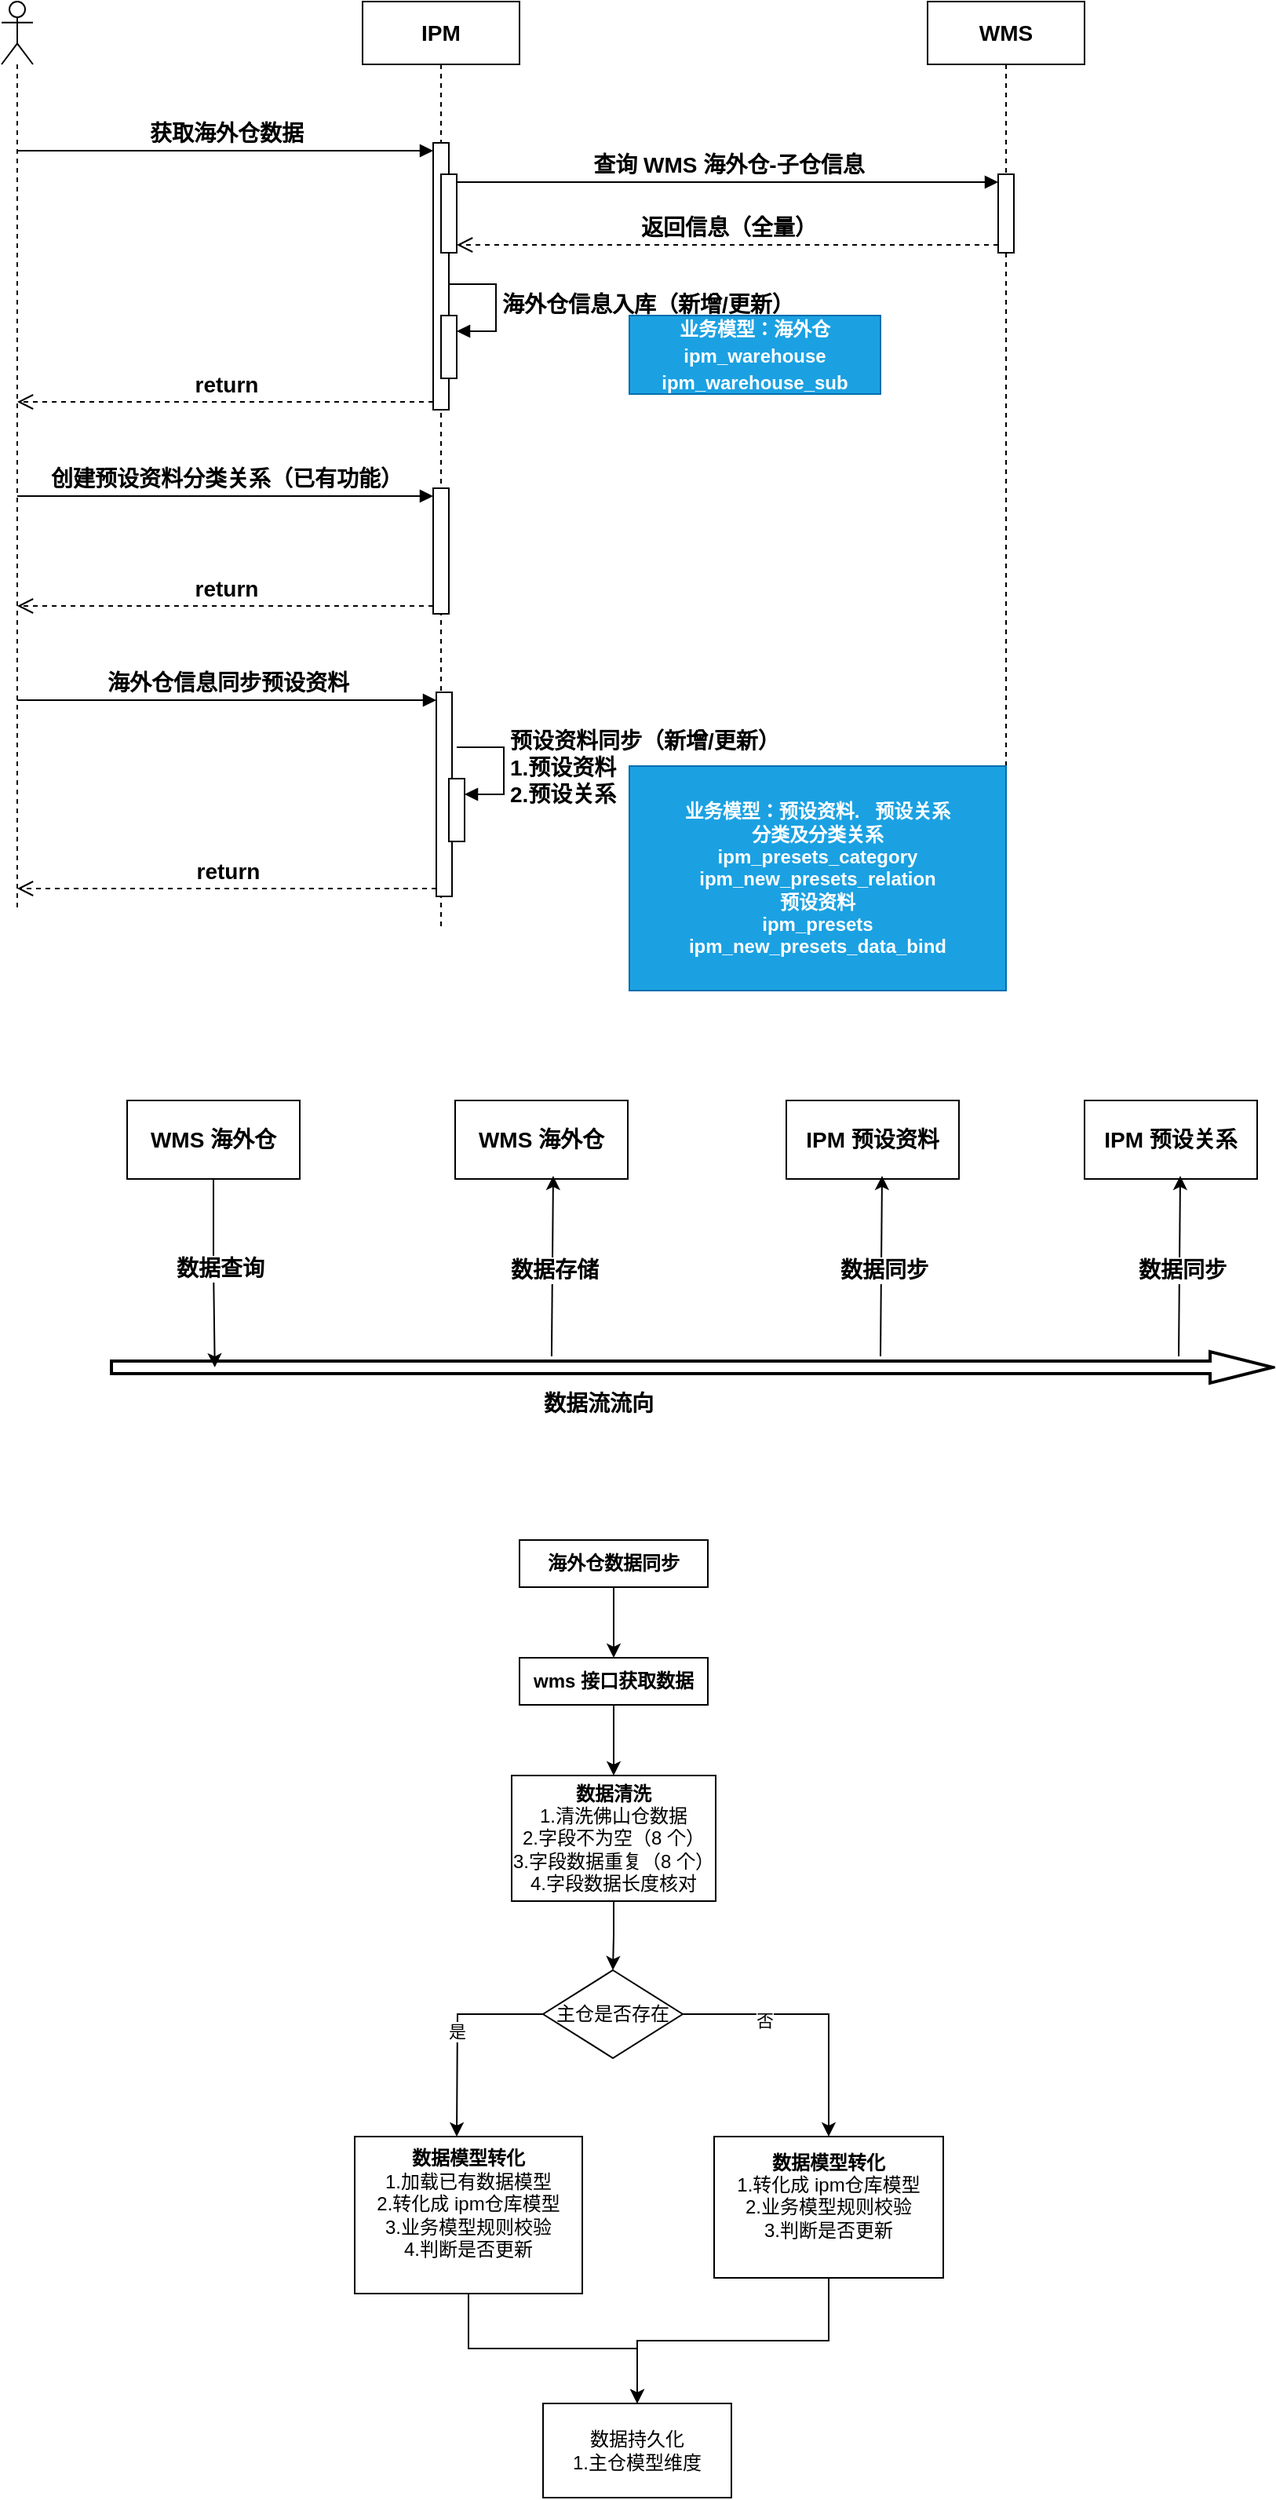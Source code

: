 <mxfile version="24.6.4" type="github">
  <diagram name="第 1 页" id="Jsab-jnm6UaxY9wLTbV5">
    <mxGraphModel dx="1060" dy="646" grid="1" gridSize="10" guides="1" tooltips="1" connect="1" arrows="1" fold="1" page="1" pageScale="1" pageWidth="827" pageHeight="1169" math="0" shadow="0">
      <root>
        <mxCell id="0" />
        <mxCell id="1" parent="0" />
        <mxCell id="QJWTps0vCfm2FNkZpQqd-5" value="&lt;span style=&quot;font-size: 14px;&quot;&gt;&lt;font style=&quot;font-size: 14px;&quot;&gt;IPM&lt;/font&gt;&lt;/span&gt;" style="shape=umlLifeline;perimeter=lifelinePerimeter;whiteSpace=wrap;html=1;container=1;dropTarget=0;collapsible=0;recursiveResize=0;outlineConnect=0;portConstraint=eastwest;newEdgeStyle={&quot;curved&quot;:0,&quot;rounded&quot;:0};fontStyle=1;fontSize=14;" vertex="1" parent="1">
          <mxGeometry x="290" y="210" width="100" height="590" as="geometry" />
        </mxCell>
        <mxCell id="QJWTps0vCfm2FNkZpQqd-6" value="" style="html=1;points=[[0,0,0,0,5],[0,1,0,0,-5],[1,0,0,0,5],[1,1,0,0,-5]];perimeter=orthogonalPerimeter;outlineConnect=0;targetShapes=umlLifeline;portConstraint=eastwest;newEdgeStyle={&quot;curved&quot;:0,&quot;rounded&quot;:0};fontStyle=1;fontSize=14;" vertex="1" parent="QJWTps0vCfm2FNkZpQqd-5">
          <mxGeometry x="45" y="90" width="10" height="170" as="geometry" />
        </mxCell>
        <mxCell id="QJWTps0vCfm2FNkZpQqd-14" value="" style="html=1;points=[[0,0,0,0,5],[0,1,0,0,-5],[1,0,0,0,5],[1,1,0,0,-5]];perimeter=orthogonalPerimeter;outlineConnect=0;targetShapes=umlLifeline;portConstraint=eastwest;newEdgeStyle={&quot;curved&quot;:0,&quot;rounded&quot;:0};fontStyle=1;fontSize=14;" vertex="1" parent="QJWTps0vCfm2FNkZpQqd-5">
          <mxGeometry x="50" y="110" width="10" height="50" as="geometry" />
        </mxCell>
        <mxCell id="QJWTps0vCfm2FNkZpQqd-15" value="" style="html=1;points=[[0,0,0,0,5],[0,1,0,0,-5],[1,0,0,0,5],[1,1,0,0,-5]];perimeter=orthogonalPerimeter;outlineConnect=0;targetShapes=umlLifeline;portConstraint=eastwest;newEdgeStyle={&quot;curved&quot;:0,&quot;rounded&quot;:0};fontStyle=1;fontSize=14;" vertex="1" parent="QJWTps0vCfm2FNkZpQqd-5">
          <mxGeometry x="50" y="200" width="10" height="40" as="geometry" />
        </mxCell>
        <mxCell id="QJWTps0vCfm2FNkZpQqd-16" value="海外仓信息入库（新增/更新）" style="html=1;align=left;spacingLeft=2;endArrow=block;rounded=0;edgeStyle=orthogonalEdgeStyle;curved=0;rounded=0;fontStyle=1;fontSize=14;" edge="1" target="QJWTps0vCfm2FNkZpQqd-15" parent="QJWTps0vCfm2FNkZpQqd-5">
          <mxGeometry relative="1" as="geometry">
            <mxPoint x="55" y="180" as="sourcePoint" />
            <Array as="points">
              <mxPoint x="85" y="210" />
            </Array>
          </mxGeometry>
        </mxCell>
        <mxCell id="QJWTps0vCfm2FNkZpQqd-18" value="" style="html=1;points=[[0,0,0,0,5],[0,1,0,0,-5],[1,0,0,0,5],[1,1,0,0,-5]];perimeter=orthogonalPerimeter;outlineConnect=0;targetShapes=umlLifeline;portConstraint=eastwest;newEdgeStyle={&quot;curved&quot;:0,&quot;rounded&quot;:0};fontStyle=1;fontSize=14;" vertex="1" parent="QJWTps0vCfm2FNkZpQqd-5">
          <mxGeometry x="47" y="440" width="10" height="130" as="geometry" />
        </mxCell>
        <mxCell id="QJWTps0vCfm2FNkZpQqd-22" value="" style="html=1;points=[[0,0,0,0,5],[0,1,0,0,-5],[1,0,0,0,5],[1,1,0,0,-5]];perimeter=orthogonalPerimeter;outlineConnect=0;targetShapes=umlLifeline;portConstraint=eastwest;newEdgeStyle={&quot;curved&quot;:0,&quot;rounded&quot;:0};fontStyle=1;fontSize=14;" vertex="1" parent="QJWTps0vCfm2FNkZpQqd-5">
          <mxGeometry x="55" y="495" width="10" height="40" as="geometry" />
        </mxCell>
        <mxCell id="QJWTps0vCfm2FNkZpQqd-23" value="预设资料同步（新增/更新）&lt;div style=&quot;font-size: 14px;&quot;&gt;1.预设资料&lt;/div&gt;&lt;div style=&quot;font-size: 14px;&quot;&gt;2.预设关系&lt;/div&gt;" style="html=1;align=left;spacingLeft=2;endArrow=block;rounded=0;edgeStyle=orthogonalEdgeStyle;curved=0;rounded=0;fontStyle=1;fontSize=14;" edge="1" target="QJWTps0vCfm2FNkZpQqd-22" parent="QJWTps0vCfm2FNkZpQqd-5">
          <mxGeometry relative="1" as="geometry">
            <mxPoint x="60" y="475" as="sourcePoint" />
            <Array as="points">
              <mxPoint x="90" y="505" />
            </Array>
          </mxGeometry>
        </mxCell>
        <mxCell id="QJWTps0vCfm2FNkZpQqd-25" value="" style="html=1;points=[[0,0,0,0,5],[0,1,0,0,-5],[1,0,0,0,5],[1,1,0,0,-5]];perimeter=orthogonalPerimeter;outlineConnect=0;targetShapes=umlLifeline;portConstraint=eastwest;newEdgeStyle={&quot;curved&quot;:0,&quot;rounded&quot;:0};fontStyle=1;fontSize=14;" vertex="1" parent="QJWTps0vCfm2FNkZpQqd-5">
          <mxGeometry x="45" y="310" width="10" height="80" as="geometry" />
        </mxCell>
        <mxCell id="QJWTps0vCfm2FNkZpQqd-9" value="&lt;font style=&quot;font-size: 14px;&quot;&gt;WMS&lt;/font&gt;" style="shape=umlLifeline;perimeter=lifelinePerimeter;whiteSpace=wrap;html=1;container=1;dropTarget=0;collapsible=0;recursiveResize=0;outlineConnect=0;portConstraint=eastwest;newEdgeStyle={&quot;curved&quot;:0,&quot;rounded&quot;:0};fontStyle=1;fontSize=14;" vertex="1" parent="1">
          <mxGeometry x="650" y="210" width="100" height="590" as="geometry" />
        </mxCell>
        <mxCell id="QJWTps0vCfm2FNkZpQqd-10" value="" style="html=1;points=[[0,0,0,0,5],[0,1,0,0,-5],[1,0,0,0,5],[1,1,0,0,-5]];perimeter=orthogonalPerimeter;outlineConnect=0;targetShapes=umlLifeline;portConstraint=eastwest;newEdgeStyle={&quot;curved&quot;:0,&quot;rounded&quot;:0};fontStyle=1;fontSize=14;" vertex="1" parent="QJWTps0vCfm2FNkZpQqd-9">
          <mxGeometry x="45" y="110" width="10" height="50" as="geometry" />
        </mxCell>
        <mxCell id="QJWTps0vCfm2FNkZpQqd-11" value="查询 WMS 海外仓-子仓信息" style="html=1;verticalAlign=bottom;endArrow=block;curved=0;rounded=0;entryX=0;entryY=0;entryDx=0;entryDy=5;exitX=1;exitY=0;exitDx=0;exitDy=5;exitPerimeter=0;fontStyle=1;fontSize=14;" edge="1" target="QJWTps0vCfm2FNkZpQqd-10" parent="1" source="QJWTps0vCfm2FNkZpQqd-14">
          <mxGeometry relative="1" as="geometry">
            <mxPoint x="515" y="325" as="sourcePoint" />
          </mxGeometry>
        </mxCell>
        <mxCell id="QJWTps0vCfm2FNkZpQqd-12" value="返回信息（全量）" style="html=1;verticalAlign=bottom;endArrow=open;dashed=1;endSize=8;curved=0;rounded=0;exitX=0;exitY=1;exitDx=0;exitDy=-5;entryX=1;entryY=1;entryDx=0;entryDy=-5;entryPerimeter=0;fontStyle=1;fontSize=14;" edge="1" source="QJWTps0vCfm2FNkZpQqd-10" parent="1" target="QJWTps0vCfm2FNkZpQqd-14">
          <mxGeometry relative="1" as="geometry">
            <mxPoint x="510" y="365" as="targetPoint" />
          </mxGeometry>
        </mxCell>
        <mxCell id="QJWTps0vCfm2FNkZpQqd-17" value="&lt;font style=&quot;font-size: 12px;&quot;&gt;业务模型：海外仓&lt;/font&gt;&lt;div&gt;&lt;font style=&quot;font-size: 12px;&quot;&gt;ipm_warehouse&lt;/font&gt;&lt;/div&gt;&lt;div&gt;&lt;font style=&quot;font-size: 12px;&quot;&gt;ipm_warehouse_sub&lt;/font&gt;&lt;/div&gt;" style="html=1;whiteSpace=wrap;fillColor=#1ba1e2;fontColor=#ffffff;strokeColor=#006EAF;fontStyle=1;fontSize=14;" vertex="1" parent="1">
          <mxGeometry x="460" y="410" width="160" height="50" as="geometry" />
        </mxCell>
        <mxCell id="QJWTps0vCfm2FNkZpQqd-21" value="" style="shape=umlLifeline;perimeter=lifelinePerimeter;whiteSpace=wrap;html=1;container=1;dropTarget=0;collapsible=0;recursiveResize=0;outlineConnect=0;portConstraint=eastwest;newEdgeStyle={&quot;curved&quot;:0,&quot;rounded&quot;:0};participant=umlActor;fontStyle=1;fontSize=14;" vertex="1" parent="1">
          <mxGeometry x="60" y="210" width="20" height="580" as="geometry" />
        </mxCell>
        <mxCell id="QJWTps0vCfm2FNkZpQqd-7" value="获取海外仓数据" style="html=1;verticalAlign=bottom;endArrow=block;curved=0;rounded=0;entryX=0;entryY=0;entryDx=0;entryDy=5;fontStyle=1;fontSize=14;" edge="1" target="QJWTps0vCfm2FNkZpQqd-6" parent="1" source="QJWTps0vCfm2FNkZpQqd-21">
          <mxGeometry relative="1" as="geometry">
            <mxPoint x="240" y="305" as="sourcePoint" />
          </mxGeometry>
        </mxCell>
        <mxCell id="QJWTps0vCfm2FNkZpQqd-8" value="return" style="html=1;verticalAlign=bottom;endArrow=open;dashed=1;endSize=8;curved=0;rounded=0;exitX=0;exitY=1;exitDx=0;exitDy=-5;fontStyle=1;fontSize=14;" edge="1" source="QJWTps0vCfm2FNkZpQqd-6" parent="1" target="QJWTps0vCfm2FNkZpQqd-21">
          <mxGeometry relative="1" as="geometry">
            <mxPoint x="250" y="465" as="targetPoint" />
          </mxGeometry>
        </mxCell>
        <mxCell id="QJWTps0vCfm2FNkZpQqd-19" value="海外仓信息同步预设资料" style="html=1;verticalAlign=bottom;endArrow=block;curved=0;rounded=0;entryX=0;entryY=0;entryDx=0;entryDy=5;fontStyle=1;fontSize=14;" edge="1" target="QJWTps0vCfm2FNkZpQqd-18" parent="1" source="QJWTps0vCfm2FNkZpQqd-21">
          <mxGeometry relative="1" as="geometry">
            <mxPoint x="109.5" y="655.0" as="sourcePoint" />
          </mxGeometry>
        </mxCell>
        <mxCell id="QJWTps0vCfm2FNkZpQqd-20" value="return" style="html=1;verticalAlign=bottom;endArrow=open;dashed=1;endSize=8;curved=0;rounded=0;exitX=0;exitY=1;exitDx=0;exitDy=-5;fontStyle=1;fontSize=14;" edge="1" source="QJWTps0vCfm2FNkZpQqd-18" parent="1" target="QJWTps0vCfm2FNkZpQqd-21">
          <mxGeometry relative="1" as="geometry">
            <mxPoint x="109.5" y="775.0" as="targetPoint" />
          </mxGeometry>
        </mxCell>
        <mxCell id="QJWTps0vCfm2FNkZpQqd-24" value="&lt;font style=&quot;font-size: 12px;&quot;&gt;业务模型：预设资料.&amp;nbsp; &amp;nbsp;&lt;/font&gt;&lt;span style=&quot;background-color: initial;&quot;&gt;预设关系&lt;/span&gt;&lt;div style=&quot;font-size: 12px;&quot;&gt;&lt;font style=&quot;font-size: 12px;&quot;&gt;&lt;div&gt;分类及分类关系&lt;/div&gt;&lt;div&gt;ipm_presets_category&lt;/div&gt;&lt;div&gt;ipm_new_presets_relation&lt;/div&gt;&lt;div&gt;预设资料&lt;/div&gt;&lt;div&gt;ipm_presets&lt;/div&gt;&lt;div&gt;ipm_new_presets_data_bind&lt;/div&gt;&lt;/font&gt;&lt;/div&gt;" style="html=1;whiteSpace=wrap;fillColor=#1ba1e2;fontColor=#ffffff;strokeColor=#006EAF;fontStyle=1;fontSize=12;" vertex="1" parent="1">
          <mxGeometry x="460" y="697" width="240" height="143" as="geometry" />
        </mxCell>
        <mxCell id="QJWTps0vCfm2FNkZpQqd-26" value="创建预设资料分类关系（已有功能）" style="html=1;verticalAlign=bottom;endArrow=block;curved=0;rounded=0;entryX=0;entryY=0;entryDx=0;entryDy=5;fontStyle=1;fontSize=14;" edge="1" target="QJWTps0vCfm2FNkZpQqd-25" parent="1" source="QJWTps0vCfm2FNkZpQqd-21">
          <mxGeometry relative="1" as="geometry">
            <mxPoint x="265" y="525" as="sourcePoint" />
          </mxGeometry>
        </mxCell>
        <mxCell id="QJWTps0vCfm2FNkZpQqd-27" value="return" style="html=1;verticalAlign=bottom;endArrow=open;dashed=1;endSize=8;curved=0;rounded=0;exitX=0;exitY=1;exitDx=0;exitDy=-5;fontStyle=1;fontSize=14;" edge="1" source="QJWTps0vCfm2FNkZpQqd-25" parent="1" target="QJWTps0vCfm2FNkZpQqd-21">
          <mxGeometry relative="1" as="geometry">
            <mxPoint x="265" y="595" as="targetPoint" />
          </mxGeometry>
        </mxCell>
        <mxCell id="QJWTps0vCfm2FNkZpQqd-28" value="WMS 海外仓" style="html=1;whiteSpace=wrap;fontStyle=1;fontSize=14;" vertex="1" parent="1">
          <mxGeometry x="140" y="910" width="110" height="50" as="geometry" />
        </mxCell>
        <mxCell id="QJWTps0vCfm2FNkZpQqd-29" value="WMS 海外仓" style="html=1;whiteSpace=wrap;fontStyle=1;fontSize=14;" vertex="1" parent="1">
          <mxGeometry x="349" y="910" width="110" height="50" as="geometry" />
        </mxCell>
        <mxCell id="QJWTps0vCfm2FNkZpQqd-30" value="IPM 预设资料" style="html=1;whiteSpace=wrap;fontStyle=1;fontSize=14;" vertex="1" parent="1">
          <mxGeometry x="560" y="910" width="110" height="50" as="geometry" />
        </mxCell>
        <mxCell id="QJWTps0vCfm2FNkZpQqd-31" value="IPM 预设关系" style="html=1;whiteSpace=wrap;fontStyle=1;fontSize=14;" vertex="1" parent="1">
          <mxGeometry x="750" y="910" width="110" height="50" as="geometry" />
        </mxCell>
        <mxCell id="QJWTps0vCfm2FNkZpQqd-32" value="" style="verticalLabelPosition=bottom;verticalAlign=top;html=1;strokeWidth=2;shape=mxgraph.arrows2.arrow;dy=0.6;dx=40;notch=0;fontStyle=1;fontSize=14;" vertex="1" parent="1">
          <mxGeometry x="130" y="1070" width="740" height="20" as="geometry" />
        </mxCell>
        <mxCell id="QJWTps0vCfm2FNkZpQqd-33" style="edgeStyle=orthogonalEdgeStyle;rounded=0;orthogonalLoop=1;jettySize=auto;html=1;exitX=0.5;exitY=1;exitDx=0;exitDy=0;entryX=0.089;entryY=0.5;entryDx=0;entryDy=0;entryPerimeter=0;fontStyle=1;fontSize=14;" edge="1" parent="1" source="QJWTps0vCfm2FNkZpQqd-28" target="QJWTps0vCfm2FNkZpQqd-32">
          <mxGeometry relative="1" as="geometry" />
        </mxCell>
        <mxCell id="QJWTps0vCfm2FNkZpQqd-34" value="数据查询" style="edgeLabel;html=1;align=center;verticalAlign=middle;resizable=0;points=[];fontStyle=1;fontSize=14;" vertex="1" connectable="0" parent="QJWTps0vCfm2FNkZpQqd-33">
          <mxGeometry x="-0.042" y="3" relative="1" as="geometry">
            <mxPoint as="offset" />
          </mxGeometry>
        </mxCell>
        <mxCell id="QJWTps0vCfm2FNkZpQqd-35" value="" style="endArrow=classic;html=1;rounded=0;entryX=0.568;entryY=0.96;entryDx=0;entryDy=0;entryPerimeter=0;exitX=0.379;exitY=0.15;exitDx=0;exitDy=0;exitPerimeter=0;fontStyle=1;fontSize=14;" edge="1" parent="1" source="QJWTps0vCfm2FNkZpQqd-32" target="QJWTps0vCfm2FNkZpQqd-29">
          <mxGeometry width="50" height="50" relative="1" as="geometry">
            <mxPoint x="411" y="1040" as="sourcePoint" />
            <mxPoint x="410" y="1000" as="targetPoint" />
          </mxGeometry>
        </mxCell>
        <mxCell id="QJWTps0vCfm2FNkZpQqd-36" value="数据存储" style="edgeLabel;html=1;align=center;verticalAlign=middle;resizable=0;points=[];fontStyle=1;fontSize=14;" vertex="1" connectable="0" parent="QJWTps0vCfm2FNkZpQqd-35">
          <mxGeometry x="-0.204" y="-2" relative="1" as="geometry">
            <mxPoint x="-1" y="-9" as="offset" />
          </mxGeometry>
        </mxCell>
        <mxCell id="QJWTps0vCfm2FNkZpQqd-37" value="" style="endArrow=classic;html=1;rounded=0;entryX=0.568;entryY=0.96;entryDx=0;entryDy=0;entryPerimeter=0;exitX=0.379;exitY=0.15;exitDx=0;exitDy=0;exitPerimeter=0;fontStyle=1;fontSize=14;" edge="1" parent="1">
          <mxGeometry width="50" height="50" relative="1" as="geometry">
            <mxPoint x="620" y="1073" as="sourcePoint" />
            <mxPoint x="621" y="958" as="targetPoint" />
          </mxGeometry>
        </mxCell>
        <mxCell id="QJWTps0vCfm2FNkZpQqd-38" value="数据同步" style="edgeLabel;html=1;align=center;verticalAlign=middle;resizable=0;points=[];fontStyle=1;fontSize=14;" vertex="1" connectable="0" parent="QJWTps0vCfm2FNkZpQqd-37">
          <mxGeometry x="-0.204" y="-2" relative="1" as="geometry">
            <mxPoint x="-1" y="-9" as="offset" />
          </mxGeometry>
        </mxCell>
        <mxCell id="QJWTps0vCfm2FNkZpQqd-39" value="" style="endArrow=classic;html=1;rounded=0;entryX=0.568;entryY=0.96;entryDx=0;entryDy=0;entryPerimeter=0;exitX=0.379;exitY=0.15;exitDx=0;exitDy=0;exitPerimeter=0;fontStyle=1;fontSize=14;" edge="1" parent="1">
          <mxGeometry width="50" height="50" relative="1" as="geometry">
            <mxPoint x="810" y="1073" as="sourcePoint" />
            <mxPoint x="811" y="958" as="targetPoint" />
          </mxGeometry>
        </mxCell>
        <mxCell id="QJWTps0vCfm2FNkZpQqd-40" value="数据同步" style="edgeLabel;html=1;align=center;verticalAlign=middle;resizable=0;points=[];fontStyle=1;fontSize=14;" vertex="1" connectable="0" parent="QJWTps0vCfm2FNkZpQqd-39">
          <mxGeometry x="-0.204" y="-2" relative="1" as="geometry">
            <mxPoint x="-1" y="-9" as="offset" />
          </mxGeometry>
        </mxCell>
        <mxCell id="QJWTps0vCfm2FNkZpQqd-41" value="&lt;font style=&quot;font-size: 14px;&quot;&gt;数据流流向&lt;/font&gt;" style="text;html=1;align=center;verticalAlign=middle;resizable=0;points=[];autosize=1;strokeColor=none;fillColor=none;fontStyle=1;fontSize=14;" vertex="1" parent="1">
          <mxGeometry x="395" y="1088" width="90" height="30" as="geometry" />
        </mxCell>
        <mxCell id="QJWTps0vCfm2FNkZpQqd-47" style="edgeStyle=orthogonalEdgeStyle;rounded=0;orthogonalLoop=1;jettySize=auto;html=1;exitX=0.5;exitY=1;exitDx=0;exitDy=0;" edge="1" parent="1" source="QJWTps0vCfm2FNkZpQqd-45" target="QJWTps0vCfm2FNkZpQqd-46">
          <mxGeometry relative="1" as="geometry" />
        </mxCell>
        <mxCell id="QJWTps0vCfm2FNkZpQqd-45" value="&lt;b&gt;海外仓数据同步&lt;/b&gt;" style="rounded=0;whiteSpace=wrap;html=1;" vertex="1" parent="1">
          <mxGeometry x="390" y="1190" width="120" height="30" as="geometry" />
        </mxCell>
        <mxCell id="QJWTps0vCfm2FNkZpQqd-49" style="edgeStyle=orthogonalEdgeStyle;rounded=0;orthogonalLoop=1;jettySize=auto;html=1;exitX=0.5;exitY=1;exitDx=0;exitDy=0;entryX=0.5;entryY=0;entryDx=0;entryDy=0;" edge="1" parent="1" source="QJWTps0vCfm2FNkZpQqd-46" target="QJWTps0vCfm2FNkZpQqd-48">
          <mxGeometry relative="1" as="geometry" />
        </mxCell>
        <mxCell id="QJWTps0vCfm2FNkZpQqd-46" value="&lt;b&gt;wms 接口获取数据&lt;/b&gt;" style="rounded=0;whiteSpace=wrap;html=1;" vertex="1" parent="1">
          <mxGeometry x="390" y="1265" width="120" height="30" as="geometry" />
        </mxCell>
        <mxCell id="QJWTps0vCfm2FNkZpQqd-51" style="edgeStyle=orthogonalEdgeStyle;rounded=0;orthogonalLoop=1;jettySize=auto;html=1;exitX=0.5;exitY=1;exitDx=0;exitDy=0;entryX=0.5;entryY=0;entryDx=0;entryDy=0;" edge="1" parent="1" source="QJWTps0vCfm2FNkZpQqd-48" target="QJWTps0vCfm2FNkZpQqd-52">
          <mxGeometry relative="1" as="geometry" />
        </mxCell>
        <mxCell id="QJWTps0vCfm2FNkZpQqd-48" value="&lt;b&gt;数据清洗&lt;/b&gt;&lt;div&gt;1.清洗佛山仓数据&lt;br&gt;&lt;div&gt;2.字段不为空（8 个）&lt;/div&gt;&lt;div&gt;3.字段数据重复（8 个）&lt;/div&gt;&lt;div&gt;4.字段数据长度核对&lt;/div&gt;&lt;/div&gt;" style="rounded=0;whiteSpace=wrap;html=1;" vertex="1" parent="1">
          <mxGeometry x="385" y="1340" width="130" height="80" as="geometry" />
        </mxCell>
        <mxCell id="QJWTps0vCfm2FNkZpQqd-59" style="edgeStyle=orthogonalEdgeStyle;rounded=0;orthogonalLoop=1;jettySize=auto;html=1;exitX=0.5;exitY=1;exitDx=0;exitDy=0;" edge="1" parent="1" source="QJWTps0vCfm2FNkZpQqd-50" target="QJWTps0vCfm2FNkZpQqd-58">
          <mxGeometry relative="1" as="geometry" />
        </mxCell>
        <mxCell id="QJWTps0vCfm2FNkZpQqd-50" value="&lt;div&gt;&lt;b&gt;数据模型转化&lt;/b&gt;&lt;/div&gt;&lt;div&gt;1.加载已有数据模型&lt;/div&gt;&lt;div&gt;2.转化成 ipm仓库模型&lt;/div&gt;&lt;div&gt;3.业务模型规则校验&lt;/div&gt;&lt;div&gt;4.判断是否更新&lt;/div&gt;&lt;div&gt;&lt;br&gt;&lt;/div&gt;" style="rounded=0;whiteSpace=wrap;html=1;" vertex="1" parent="1">
          <mxGeometry x="285" y="1570" width="145" height="100" as="geometry" />
        </mxCell>
        <mxCell id="QJWTps0vCfm2FNkZpQqd-53" style="edgeStyle=orthogonalEdgeStyle;rounded=0;orthogonalLoop=1;jettySize=auto;html=1;exitX=0;exitY=0.5;exitDx=0;exitDy=0;" edge="1" parent="1" source="QJWTps0vCfm2FNkZpQqd-52">
          <mxGeometry relative="1" as="geometry">
            <mxPoint x="404.44" y="1490" as="sourcePoint" />
            <mxPoint x="350" y="1570" as="targetPoint" />
          </mxGeometry>
        </mxCell>
        <mxCell id="QJWTps0vCfm2FNkZpQqd-54" value="是" style="edgeLabel;html=1;align=center;verticalAlign=middle;resizable=0;points=[];" vertex="1" connectable="0" parent="QJWTps0vCfm2FNkZpQqd-53">
          <mxGeometry x="-0.009" y="-1" relative="1" as="geometry">
            <mxPoint as="offset" />
          </mxGeometry>
        </mxCell>
        <mxCell id="QJWTps0vCfm2FNkZpQqd-56" style="edgeStyle=orthogonalEdgeStyle;rounded=0;orthogonalLoop=1;jettySize=auto;html=1;exitX=1;exitY=0.5;exitDx=0;exitDy=0;" edge="1" parent="1" source="QJWTps0vCfm2FNkZpQqd-52" target="QJWTps0vCfm2FNkZpQqd-55">
          <mxGeometry relative="1" as="geometry" />
        </mxCell>
        <mxCell id="QJWTps0vCfm2FNkZpQqd-57" value="否" style="edgeLabel;html=1;align=center;verticalAlign=middle;resizable=0;points=[];" vertex="1" connectable="0" parent="QJWTps0vCfm2FNkZpQqd-56">
          <mxGeometry x="-0.391" y="-4" relative="1" as="geometry">
            <mxPoint as="offset" />
          </mxGeometry>
        </mxCell>
        <mxCell id="QJWTps0vCfm2FNkZpQqd-52" value="主仓是否存在" style="rhombus;whiteSpace=wrap;html=1;" vertex="1" parent="1">
          <mxGeometry x="405" y="1464" width="89" height="56" as="geometry" />
        </mxCell>
        <mxCell id="QJWTps0vCfm2FNkZpQqd-60" style="edgeStyle=orthogonalEdgeStyle;rounded=0;orthogonalLoop=1;jettySize=auto;html=1;exitX=0.5;exitY=1;exitDx=0;exitDy=0;entryX=0.5;entryY=0;entryDx=0;entryDy=0;" edge="1" parent="1" source="QJWTps0vCfm2FNkZpQqd-55" target="QJWTps0vCfm2FNkZpQqd-58">
          <mxGeometry relative="1" as="geometry">
            <mxPoint x="460" y="1740" as="targetPoint" />
          </mxGeometry>
        </mxCell>
        <mxCell id="QJWTps0vCfm2FNkZpQqd-55" value="&lt;div&gt;&lt;b&gt;数据模型转化&lt;/b&gt;&lt;/div&gt;&lt;div&gt;1.转化成 ipm仓库模型&lt;/div&gt;&lt;div&gt;2.业务模型规则校验&lt;/div&gt;&lt;div&gt;3.判断是否更新&lt;/div&gt;&lt;div&gt;&lt;br&gt;&lt;/div&gt;" style="rounded=0;whiteSpace=wrap;html=1;" vertex="1" parent="1">
          <mxGeometry x="514" y="1570" width="146" height="90" as="geometry" />
        </mxCell>
        <mxCell id="QJWTps0vCfm2FNkZpQqd-58" value="数据持久化&lt;div&gt;1.主仓模型维度&lt;/div&gt;" style="rounded=0;whiteSpace=wrap;html=1;" vertex="1" parent="1">
          <mxGeometry x="405" y="1740" width="120" height="60" as="geometry" />
        </mxCell>
      </root>
    </mxGraphModel>
  </diagram>
</mxfile>
